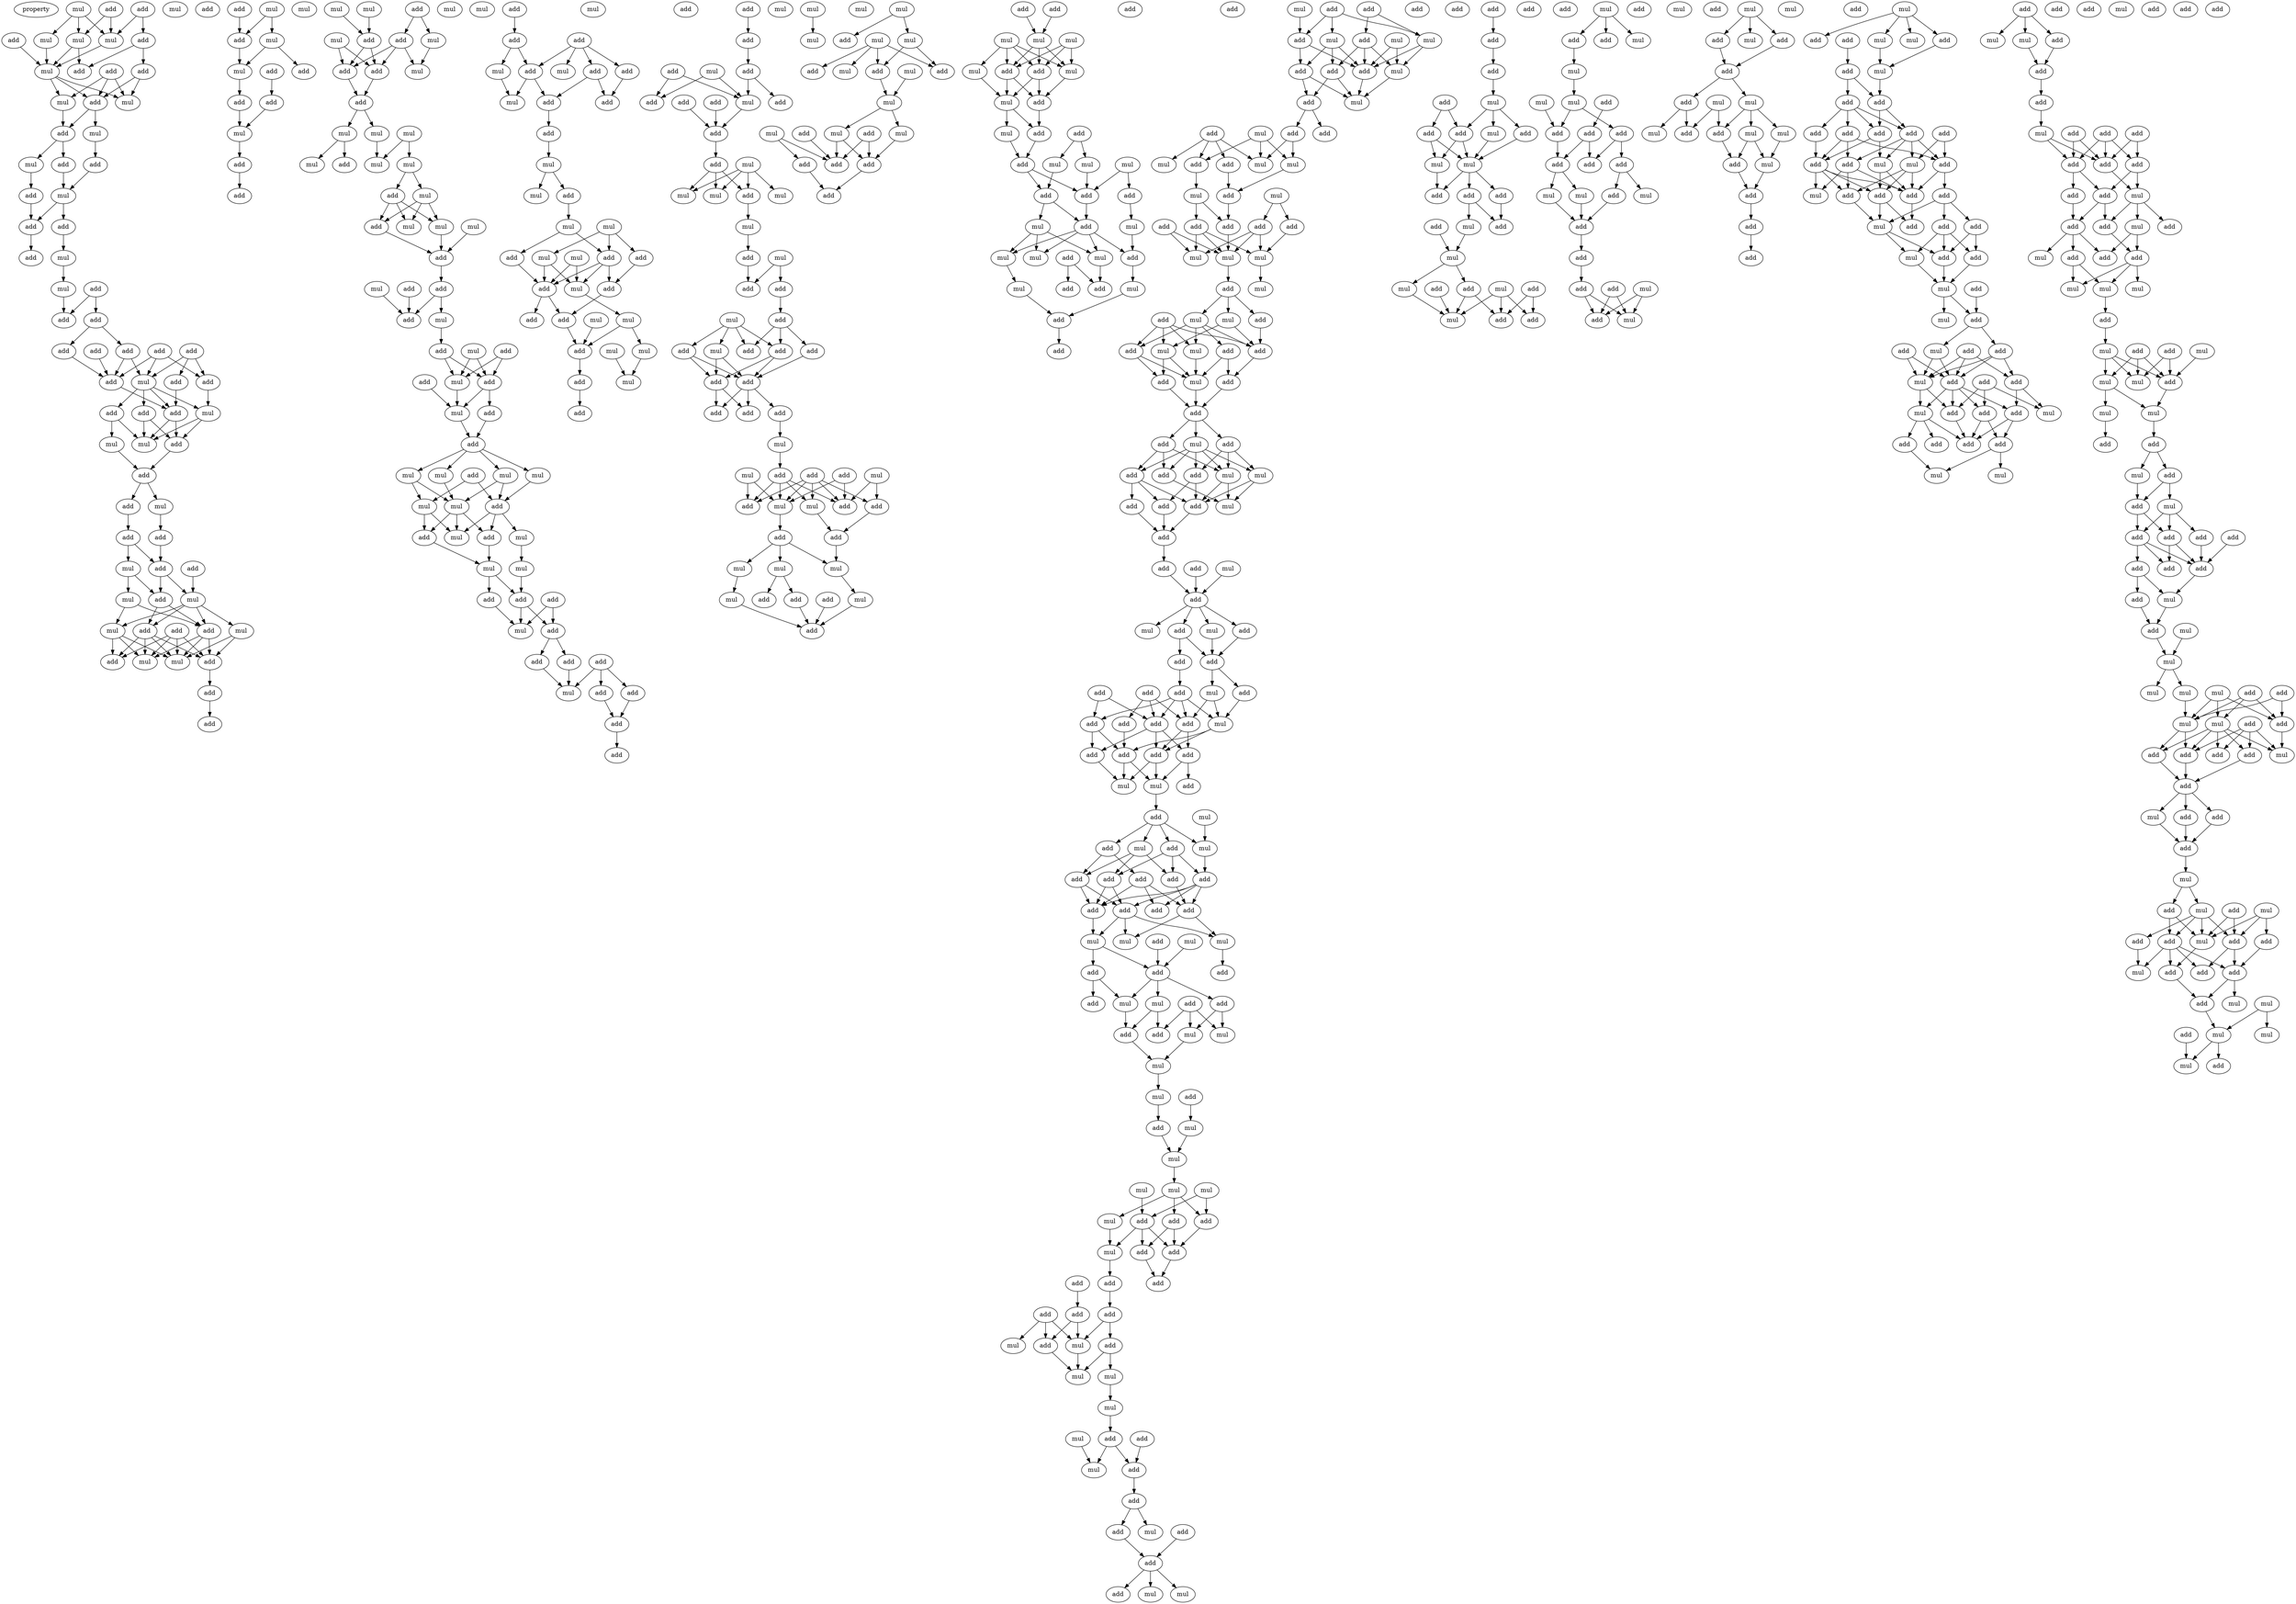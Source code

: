 digraph {
    node [fontcolor=black]
    property [mul=2,lf=1.0]
    0 [ label = add ];
    1 [ label = add ];
    2 [ label = mul ];
    3 [ label = mul ];
    4 [ label = add ];
    5 [ label = mul ];
    6 [ label = mul ];
    7 [ label = add ];
    8 [ label = add ];
    9 [ label = mul ];
    10 [ label = add ];
    11 [ label = add ];
    12 [ label = add ];
    13 [ label = mul ];
    14 [ label = mul ];
    15 [ label = add ];
    16 [ label = mul ];
    17 [ label = add ];
    18 [ label = mul ];
    19 [ label = add ];
    20 [ label = mul ];
    21 [ label = add ];
    22 [ label = add ];
    23 [ label = add ];
    24 [ label = mul ];
    25 [ label = add ];
    26 [ label = mul ];
    27 [ label = add ];
    28 [ label = mul ];
    29 [ label = add ];
    30 [ label = add ];
    31 [ label = add ];
    32 [ label = add ];
    33 [ label = add ];
    34 [ label = add ];
    35 [ label = add ];
    36 [ label = mul ];
    37 [ label = add ];
    38 [ label = add ];
    39 [ label = add ];
    40 [ label = add ];
    41 [ label = add ];
    42 [ label = mul ];
    43 [ label = add ];
    44 [ label = add ];
    45 [ label = mul ];
    46 [ label = add ];
    47 [ label = mul ];
    48 [ label = add ];
    49 [ label = add ];
    50 [ label = mul ];
    51 [ label = add ];
    52 [ label = add ];
    53 [ label = mul ];
    54 [ label = add ];
    55 [ label = add ];
    56 [ label = mul ];
    57 [ label = mul ];
    58 [ label = add ];
    59 [ label = add ];
    60 [ label = add ];
    61 [ label = mul ];
    62 [ label = mul ];
    63 [ label = add ];
    64 [ label = mul ];
    65 [ label = add ];
    66 [ label = add ];
    67 [ label = mul ];
    68 [ label = add ];
    69 [ label = add ];
    70 [ label = add ];
    71 [ label = mul ];
    72 [ label = mul ];
    73 [ label = add ];
    74 [ label = mul ];
    75 [ label = add ];
    76 [ label = mul ];
    77 [ label = add ];
    78 [ label = add ];
    79 [ label = add ];
    80 [ label = mul ];
    81 [ label = add ];
    82 [ label = add ];
    83 [ label = mul ];
    84 [ label = add ];
    85 [ label = mul ];
    86 [ label = mul ];
    87 [ label = add ];
    88 [ label = mul ];
    89 [ label = add ];
    90 [ label = add ];
    91 [ label = mul ];
    92 [ label = add ];
    93 [ label = add ];
    94 [ label = mul ];
    95 [ label = mul ];
    96 [ label = mul ];
    97 [ label = mul ];
    98 [ label = mul ];
    99 [ label = mul ];
    100 [ label = add ];
    101 [ label = mul ];
    102 [ label = add ];
    103 [ label = add ];
    104 [ label = mul ];
    105 [ label = mul ];
    106 [ label = mul ];
    107 [ label = add ];
    108 [ label = mul ];
    109 [ label = add ];
    110 [ label = add ];
    111 [ label = add ];
    112 [ label = mul ];
    113 [ label = add ];
    114 [ label = add ];
    115 [ label = mul ];
    116 [ label = add ];
    117 [ label = add ];
    118 [ label = mul ];
    119 [ label = mul ];
    120 [ label = add ];
    121 [ label = add ];
    122 [ label = mul ];
    123 [ label = add ];
    124 [ label = mul ];
    125 [ label = mul ];
    126 [ label = mul ];
    127 [ label = add ];
    128 [ label = mul ];
    129 [ label = mul ];
    130 [ label = add ];
    131 [ label = add ];
    132 [ label = mul ];
    133 [ label = mul ];
    134 [ label = mul ];
    135 [ label = mul ];
    136 [ label = mul ];
    137 [ label = add ];
    138 [ label = add ];
    139 [ label = mul ];
    140 [ label = add ];
    141 [ label = add ];
    142 [ label = mul ];
    143 [ label = add ];
    144 [ label = add ];
    145 [ label = add ];
    146 [ label = add ];
    147 [ label = add ];
    148 [ label = mul ];
    149 [ label = add ];
    150 [ label = add ];
    151 [ label = add ];
    152 [ label = mul ];
    153 [ label = add ];
    154 [ label = add ];
    155 [ label = mul ];
    156 [ label = add ];
    157 [ label = add ];
    158 [ label = add ];
    159 [ label = mul ];
    160 [ label = mul ];
    161 [ label = add ];
    162 [ label = add ];
    163 [ label = add ];
    164 [ label = add ];
    165 [ label = mul ];
    166 [ label = mul ];
    167 [ label = add ];
    168 [ label = mul ];
    169 [ label = mul ];
    170 [ label = add ];
    171 [ label = add ];
    172 [ label = mul ];
    173 [ label = add ];
    174 [ label = mul ];
    175 [ label = add ];
    176 [ label = add ];
    177 [ label = mul ];
    178 [ label = mul ];
    179 [ label = mul ];
    180 [ label = add ];
    181 [ label = add ];
    182 [ label = mul ];
    183 [ label = add ];
    184 [ label = mul ];
    185 [ label = add ];
    186 [ label = mul ];
    187 [ label = add ];
    188 [ label = add ];
    189 [ label = mul ];
    190 [ label = add ];
    191 [ label = add ];
    192 [ label = add ];
    193 [ label = mul ];
    194 [ label = add ];
    195 [ label = mul ];
    196 [ label = add ];
    197 [ label = add ];
    198 [ label = add ];
    199 [ label = add ];
    200 [ label = add ];
    201 [ label = mul ];
    202 [ label = mul ];
    203 [ label = mul ];
    204 [ label = mul ];
    205 [ label = add ];
    206 [ label = mul ];
    207 [ label = add ];
    208 [ label = mul ];
    209 [ label = mul ];
    210 [ label = mul ];
    211 [ label = add ];
    212 [ label = add ];
    213 [ label = add ];
    214 [ label = mul ];
    215 [ label = add ];
    216 [ label = add ];
    217 [ label = add ];
    218 [ label = mul ];
    219 [ label = add ];
    220 [ label = add ];
    221 [ label = add ];
    222 [ label = add ];
    223 [ label = add ];
    224 [ label = add ];
    225 [ label = mul ];
    226 [ label = mul ];
    227 [ label = mul ];
    228 [ label = add ];
    229 [ label = mul ];
    230 [ label = add ];
    231 [ label = add ];
    232 [ label = add ];
    233 [ label = add ];
    234 [ label = mul ];
    235 [ label = add ];
    236 [ label = mul ];
    237 [ label = add ];
    238 [ label = add ];
    239 [ label = mul ];
    240 [ label = mul ];
    241 [ label = mul ];
    242 [ label = add ];
    243 [ label = add ];
    244 [ label = mul ];
    245 [ label = mul ];
    246 [ label = add ];
    247 [ label = add ];
    248 [ label = mul ];
    249 [ label = mul ];
    250 [ label = add ];
    251 [ label = mul ];
    252 [ label = mul ];
    253 [ label = add ];
    254 [ label = mul ];
    255 [ label = add ];
    256 [ label = add ];
    257 [ label = mul ];
    258 [ label = mul ];
    259 [ label = mul ];
    260 [ label = mul ];
    261 [ label = add ];
    262 [ label = add ];
    263 [ label = add ];
    264 [ label = add ];
    265 [ label = add ];
    266 [ label = add ];
    267 [ label = add ];
    268 [ label = add ];
    269 [ label = mul ];
    270 [ label = mul ];
    271 [ label = mul ];
    272 [ label = add ];
    273 [ label = mul ];
    274 [ label = mul ];
    275 [ label = add ];
    276 [ label = add ];
    277 [ label = mul ];
    278 [ label = add ];
    279 [ label = add ];
    280 [ label = mul ];
    281 [ label = add ];
    282 [ label = mul ];
    283 [ label = mul ];
    284 [ label = add ];
    285 [ label = mul ];
    286 [ label = add ];
    287 [ label = add ];
    288 [ label = add ];
    289 [ label = add ];
    290 [ label = add ];
    291 [ label = mul ];
    292 [ label = mul ];
    293 [ label = mul ];
    294 [ label = add ];
    295 [ label = mul ];
    296 [ label = add ];
    297 [ label = mul ];
    298 [ label = mul ];
    299 [ label = mul ];
    300 [ label = add ];
    301 [ label = add ];
    302 [ label = add ];
    303 [ label = add ];
    304 [ label = add ];
    305 [ label = add ];
    306 [ label = mul ];
    307 [ label = mul ];
    308 [ label = mul ];
    309 [ label = mul ];
    310 [ label = add ];
    311 [ label = add ];
    312 [ label = add ];
    313 [ label = mul ];
    314 [ label = add ];
    315 [ label = add ];
    316 [ label = add ];
    317 [ label = mul ];
    318 [ label = add ];
    319 [ label = mul ];
    320 [ label = add ];
    321 [ label = add ];
    322 [ label = add ];
    323 [ label = add ];
    324 [ label = mul ];
    325 [ label = mul ];
    326 [ label = mul ];
    327 [ label = mul ];
    328 [ label = add ];
    329 [ label = mul ];
    330 [ label = add ];
    331 [ label = add ];
    332 [ label = add ];
    333 [ label = add ];
    334 [ label = add ];
    335 [ label = mul ];
    336 [ label = mul ];
    337 [ label = mul ];
    338 [ label = add ];
    339 [ label = mul ];
    340 [ label = add ];
    341 [ label = mul ];
    342 [ label = mul ];
    343 [ label = add ];
    344 [ label = add ];
    345 [ label = add ];
    346 [ label = mul ];
    347 [ label = mul ];
    348 [ label = add ];
    349 [ label = mul ];
    350 [ label = add ];
    351 [ label = add ];
    352 [ label = add ];
    353 [ label = add ];
    354 [ label = add ];
    355 [ label = mul ];
    356 [ label = add ];
    357 [ label = mul ];
    358 [ label = add ];
    359 [ label = add ];
    360 [ label = mul ];
    361 [ label = add ];
    362 [ label = mul ];
    363 [ label = add ];
    364 [ label = add ];
    365 [ label = add ];
    366 [ label = add ];
    367 [ label = add ];
    368 [ label = mul ];
    369 [ label = add ];
    370 [ label = mul ];
    371 [ label = add ];
    372 [ label = mul ];
    373 [ label = add ];
    374 [ label = add ];
    375 [ label = add ];
    376 [ label = add ];
    377 [ label = add ];
    378 [ label = mul ];
    379 [ label = add ];
    380 [ label = add ];
    381 [ label = add ];
    382 [ label = add ];
    383 [ label = add ];
    384 [ label = add ];
    385 [ label = mul ];
    386 [ label = add ];
    387 [ label = add ];
    388 [ label = add ];
    389 [ label = add ];
    390 [ label = mul ];
    391 [ label = mul ];
    392 [ label = add ];
    393 [ label = add ];
    394 [ label = mul ];
    395 [ label = add ];
    396 [ label = mul ];
    397 [ label = mul ];
    398 [ label = add ];
    399 [ label = add ];
    400 [ label = add ];
    401 [ label = add ];
    402 [ label = add ];
    403 [ label = add ];
    404 [ label = add ];
    405 [ label = add ];
    406 [ label = add ];
    407 [ label = add ];
    408 [ label = add ];
    409 [ label = mul ];
    410 [ label = mul ];
    411 [ label = mul ];
    412 [ label = mul ];
    413 [ label = add ];
    414 [ label = add ];
    415 [ label = add ];
    416 [ label = add ];
    417 [ label = add ];
    418 [ label = mul ];
    419 [ label = mul ];
    420 [ label = add ];
    421 [ label = add ];
    422 [ label = add ];
    423 [ label = mul ];
    424 [ label = mul ];
    425 [ label = mul ];
    426 [ label = mul ];
    427 [ label = add ];
    428 [ label = add ];
    429 [ label = add ];
    430 [ label = mul ];
    431 [ label = mul ];
    432 [ label = mul ];
    433 [ label = mul ];
    434 [ label = mul ];
    435 [ label = add ];
    436 [ label = add ];
    437 [ label = mul ];
    438 [ label = add ];
    439 [ label = add ];
    440 [ label = add ];
    441 [ label = mul ];
    442 [ label = add ];
    443 [ label = add ];
    444 [ label = add ];
    445 [ label = add ];
    446 [ label = add ];
    447 [ label = add ];
    448 [ label = add ];
    449 [ label = mul ];
    450 [ label = mul ];
    451 [ label = add ];
    452 [ label = mul ];
    453 [ label = mul ];
    454 [ label = mul ];
    455 [ label = add ];
    456 [ label = mul ];
    457 [ label = add ];
    458 [ label = mul ];
    459 [ label = add ];
    460 [ label = add ];
    461 [ label = add ];
    462 [ label = add ];
    463 [ label = add ];
    464 [ label = mul ];
    465 [ label = add ];
    466 [ label = add ];
    467 [ label = add ];
    468 [ label = mul ];
    469 [ label = mul ];
    470 [ label = add ];
    471 [ label = add ];
    472 [ label = add ];
    473 [ label = mul ];
    474 [ label = add ];
    475 [ label = add ];
    476 [ label = add ];
    477 [ label = mul ];
    478 [ label = add ];
    479 [ label = mul ];
    480 [ label = mul ];
    481 [ label = add ];
    482 [ label = add ];
    483 [ label = add ];
    484 [ label = add ];
    485 [ label = add ];
    486 [ label = mul ];
    487 [ label = add ];
    488 [ label = mul ];
    489 [ label = mul ];
    490 [ label = add ];
    491 [ label = mul ];
    492 [ label = add ];
    493 [ label = add ];
    494 [ label = add ];
    495 [ label = add ];
    496 [ label = mul ];
    497 [ label = mul ];
    498 [ label = add ];
    499 [ label = add ];
    500 [ label = add ];
    501 [ label = mul ];
    502 [ label = mul ];
    503 [ label = mul ];
    504 [ label = mul ];
    505 [ label = add ];
    506 [ label = mul ];
    507 [ label = add ];
    508 [ label = add ];
    509 [ label = add ];
    510 [ label = add ];
    511 [ label = add ];
    512 [ label = add ];
    513 [ label = add ];
    514 [ label = mul ];
    515 [ label = mul ];
    516 [ label = add ];
    517 [ label = mul ];
    518 [ label = add ];
    519 [ label = add ];
    520 [ label = mul ];
    521 [ label = add ];
    522 [ label = add ];
    523 [ label = mul ];
    524 [ label = add ];
    525 [ label = mul ];
    526 [ label = add ];
    527 [ label = mul ];
    528 [ label = mul ];
    529 [ label = add ];
    530 [ label = add ];
    531 [ label = mul ];
    532 [ label = mul ];
    533 [ label = add ];
    534 [ label = add ];
    535 [ label = mul ];
    536 [ label = add ];
    537 [ label = mul ];
    538 [ label = mul ];
    539 [ label = mul ];
    540 [ label = add ];
    541 [ label = add ];
    542 [ label = add ];
    543 [ label = add ];
    544 [ label = add ];
    545 [ label = mul ];
    546 [ label = mul ];
    547 [ label = add ];
    548 [ label = add ];
    549 [ label = add ];
    550 [ label = mul ];
    551 [ label = mul ];
    552 [ label = add ];
    553 [ label = add ];
    554 [ label = add ];
    555 [ label = add ];
    556 [ label = add ];
    557 [ label = add ];
    558 [ label = add ];
    559 [ label = add ];
    560 [ label = add ];
    561 [ label = add ];
    562 [ label = add ];
    563 [ label = mul ];
    564 [ label = mul ];
    565 [ label = add ];
    566 [ label = add ];
    567 [ label = add ];
    568 [ label = add ];
    569 [ label = mul ];
    570 [ label = add ];
    571 [ label = add ];
    572 [ label = mul ];
    573 [ label = add ];
    574 [ label = add ];
    575 [ label = add ];
    576 [ label = mul ];
    577 [ label = mul ];
    578 [ label = add ];
    579 [ label = mul ];
    580 [ label = add ];
    581 [ label = add ];
    582 [ label = mul ];
    583 [ label = add ];
    584 [ label = add ];
    585 [ label = mul ];
    586 [ label = add ];
    587 [ label = add ];
    588 [ label = add ];
    589 [ label = add ];
    590 [ label = mul ];
    591 [ label = add ];
    592 [ label = add ];
    593 [ label = mul ];
    594 [ label = add ];
    595 [ label = add ];
    596 [ label = add ];
    597 [ label = add ];
    598 [ label = mul ];
    599 [ label = mul ];
    600 [ label = add ];
    601 [ label = add ];
    602 [ label = mul ];
    603 [ label = add ];
    604 [ label = mul ];
    605 [ label = add ];
    606 [ label = add ];
    607 [ label = add ];
    608 [ label = mul ];
    609 [ label = add ];
    610 [ label = add ];
    611 [ label = add ];
    612 [ label = add ];
    613 [ label = add ];
    614 [ label = add ];
    615 [ label = add ];
    616 [ label = add ];
    617 [ label = mul ];
    618 [ label = mul ];
    619 [ label = add ];
    620 [ label = add ];
    621 [ label = add ];
    622 [ label = add ];
    623 [ label = add ];
    624 [ label = mul ];
    625 [ label = add ];
    626 [ label = mul ];
    627 [ label = mul ];
    628 [ label = mul ];
    629 [ label = add ];
    630 [ label = mul ];
    631 [ label = add ];
    632 [ label = mul ];
    633 [ label = add ];
    634 [ label = mul ];
    635 [ label = mul ];
    636 [ label = add ];
    637 [ label = mul ];
    638 [ label = mul ];
    639 [ label = add ];
    640 [ label = add ];
    641 [ label = add ];
    642 [ label = mul ];
    643 [ label = mul ];
    644 [ label = add ];
    645 [ label = add ];
    646 [ label = add ];
    647 [ label = add ];
    648 [ label = add ];
    649 [ label = add ];
    650 [ label = add ];
    651 [ label = add ];
    652 [ label = add ];
    653 [ label = mul ];
    654 [ label = add ];
    655 [ label = mul ];
    656 [ label = add ];
    657 [ label = mul ];
    658 [ label = mul ];
    659 [ label = add ];
    660 [ label = mul ];
    661 [ label = mul ];
    662 [ label = mul ];
    663 [ label = add ];
    664 [ label = add ];
    665 [ label = mul ];
    666 [ label = add ];
    667 [ label = mul ];
    668 [ label = add ];
    669 [ label = add ];
    670 [ label = add ];
    671 [ label = mul ];
    672 [ label = add ];
    673 [ label = add ];
    674 [ label = mul ];
    675 [ label = add ];
    676 [ label = add ];
    677 [ label = add ];
    678 [ label = add ];
    679 [ label = add ];
    680 [ label = mul ];
    681 [ label = add ];
    682 [ label = mul ];
    683 [ label = mul ];
    684 [ label = add ];
    685 [ label = add ];
    686 [ label = add ];
    687 [ label = add ];
    688 [ label = mul ];
    689 [ label = add ];
    690 [ label = add ];
    691 [ label = mul ];
    692 [ label = add ];
    693 [ label = add ];
    694 [ label = mul ];
    695 [ label = add ];
    696 [ label = mul ];
    697 [ label = mul ];
    698 [ label = mul ];
    699 [ label = add ];
    700 [ label = mul ];
    701 [ label = add ];
    0 -> 3 [ name = 0 ];
    0 -> 6 [ name = 1 ];
    1 -> 6 [ name = 2 ];
    1 -> 7 [ name = 3 ];
    2 -> 3 [ name = 4 ];
    2 -> 5 [ name = 5 ];
    2 -> 6 [ name = 6 ];
    3 -> 8 [ name = 7 ];
    3 -> 9 [ name = 8 ];
    4 -> 9 [ name = 9 ];
    5 -> 9 [ name = 10 ];
    6 -> 9 [ name = 11 ];
    7 -> 8 [ name = 12 ];
    7 -> 10 [ name = 13 ];
    9 -> 12 [ name = 14 ];
    9 -> 13 [ name = 15 ];
    9 -> 14 [ name = 16 ];
    10 -> 12 [ name = 17 ];
    10 -> 13 [ name = 18 ];
    11 -> 12 [ name = 19 ];
    11 -> 13 [ name = 20 ];
    11 -> 14 [ name = 21 ];
    12 -> 15 [ name = 22 ];
    12 -> 16 [ name = 23 ];
    14 -> 15 [ name = 24 ];
    15 -> 18 [ name = 25 ];
    15 -> 19 [ name = 26 ];
    16 -> 17 [ name = 27 ];
    17 -> 20 [ name = 28 ];
    18 -> 21 [ name = 29 ];
    19 -> 20 [ name = 30 ];
    20 -> 22 [ name = 31 ];
    20 -> 23 [ name = 32 ];
    21 -> 23 [ name = 33 ];
    22 -> 26 [ name = 34 ];
    23 -> 25 [ name = 35 ];
    26 -> 28 [ name = 36 ];
    27 -> 29 [ name = 37 ];
    27 -> 30 [ name = 38 ];
    28 -> 30 [ name = 39 ];
    29 -> 31 [ name = 40 ];
    29 -> 32 [ name = 41 ];
    31 -> 36 [ name = 42 ];
    31 -> 38 [ name = 43 ];
    32 -> 38 [ name = 44 ];
    33 -> 36 [ name = 45 ];
    33 -> 38 [ name = 46 ];
    33 -> 39 [ name = 47 ];
    34 -> 36 [ name = 48 ];
    34 -> 37 [ name = 49 ];
    34 -> 39 [ name = 50 ];
    35 -> 38 [ name = 51 ];
    36 -> 40 [ name = 52 ];
    36 -> 41 [ name = 53 ];
    36 -> 42 [ name = 54 ];
    36 -> 43 [ name = 55 ];
    37 -> 43 [ name = 56 ];
    38 -> 43 [ name = 57 ];
    39 -> 42 [ name = 58 ];
    40 -> 45 [ name = 59 ];
    40 -> 47 [ name = 60 ];
    41 -> 44 [ name = 61 ];
    41 -> 47 [ name = 62 ];
    42 -> 44 [ name = 63 ];
    42 -> 47 [ name = 64 ];
    43 -> 44 [ name = 65 ];
    43 -> 47 [ name = 66 ];
    44 -> 48 [ name = 67 ];
    45 -> 48 [ name = 68 ];
    48 -> 49 [ name = 69 ];
    48 -> 50 [ name = 70 ];
    49 -> 52 [ name = 71 ];
    50 -> 51 [ name = 72 ];
    51 -> 54 [ name = 73 ];
    52 -> 53 [ name = 74 ];
    52 -> 54 [ name = 75 ];
    53 -> 57 [ name = 76 ];
    53 -> 58 [ name = 77 ];
    54 -> 56 [ name = 78 ];
    54 -> 58 [ name = 79 ];
    55 -> 56 [ name = 80 ];
    56 -> 59 [ name = 81 ];
    56 -> 60 [ name = 82 ];
    56 -> 61 [ name = 83 ];
    56 -> 62 [ name = 84 ];
    57 -> 59 [ name = 85 ];
    57 -> 62 [ name = 86 ];
    58 -> 59 [ name = 87 ];
    58 -> 60 [ name = 88 ];
    59 -> 64 [ name = 89 ];
    59 -> 66 [ name = 90 ];
    59 -> 67 [ name = 91 ];
    60 -> 64 [ name = 92 ];
    60 -> 65 [ name = 93 ];
    60 -> 66 [ name = 94 ];
    60 -> 67 [ name = 95 ];
    61 -> 66 [ name = 96 ];
    61 -> 67 [ name = 97 ];
    62 -> 64 [ name = 98 ];
    62 -> 65 [ name = 99 ];
    62 -> 67 [ name = 100 ];
    63 -> 64 [ name = 101 ];
    63 -> 65 [ name = 102 ];
    63 -> 66 [ name = 103 ];
    63 -> 67 [ name = 104 ];
    66 -> 68 [ name = 105 ];
    68 -> 69 [ name = 106 ];
    70 -> 73 [ name = 107 ];
    72 -> 73 [ name = 108 ];
    72 -> 74 [ name = 109 ];
    73 -> 76 [ name = 110 ];
    74 -> 75 [ name = 111 ];
    74 -> 76 [ name = 112 ];
    76 -> 79 [ name = 113 ];
    77 -> 78 [ name = 114 ];
    78 -> 80 [ name = 115 ];
    79 -> 80 [ name = 116 ];
    80 -> 81 [ name = 117 ];
    81 -> 82 [ name = 118 ];
    83 -> 87 [ name = 119 ];
    84 -> 86 [ name = 120 ];
    84 -> 89 [ name = 121 ];
    85 -> 87 [ name = 122 ];
    86 -> 91 [ name = 123 ];
    87 -> 90 [ name = 124 ];
    87 -> 92 [ name = 125 ];
    88 -> 90 [ name = 126 ];
    88 -> 92 [ name = 127 ];
    89 -> 90 [ name = 128 ];
    89 -> 91 [ name = 129 ];
    89 -> 92 [ name = 130 ];
    90 -> 93 [ name = 131 ];
    92 -> 93 [ name = 132 ];
    93 -> 94 [ name = 133 ];
    93 -> 96 [ name = 134 ];
    94 -> 98 [ name = 135 ];
    94 -> 100 [ name = 136 ];
    95 -> 97 [ name = 137 ];
    95 -> 99 [ name = 138 ];
    96 -> 97 [ name = 139 ];
    99 -> 101 [ name = 140 ];
    99 -> 102 [ name = 141 ];
    101 -> 103 [ name = 142 ];
    101 -> 104 [ name = 143 ];
    101 -> 106 [ name = 144 ];
    102 -> 103 [ name = 145 ];
    102 -> 104 [ name = 146 ];
    102 -> 106 [ name = 147 ];
    103 -> 107 [ name = 148 ];
    104 -> 107 [ name = 149 ];
    105 -> 107 [ name = 150 ];
    107 -> 110 [ name = 151 ];
    108 -> 111 [ name = 152 ];
    109 -> 111 [ name = 153 ];
    110 -> 111 [ name = 154 ];
    110 -> 112 [ name = 155 ];
    112 -> 114 [ name = 156 ];
    113 -> 117 [ name = 157 ];
    113 -> 118 [ name = 158 ];
    114 -> 117 [ name = 159 ];
    114 -> 118 [ name = 160 ];
    115 -> 117 [ name = 161 ];
    115 -> 118 [ name = 162 ];
    116 -> 119 [ name = 163 ];
    117 -> 119 [ name = 164 ];
    117 -> 120 [ name = 165 ];
    118 -> 119 [ name = 166 ];
    119 -> 121 [ name = 167 ];
    120 -> 121 [ name = 168 ];
    121 -> 122 [ name = 169 ];
    121 -> 124 [ name = 170 ];
    121 -> 125 [ name = 171 ];
    121 -> 126 [ name = 172 ];
    122 -> 128 [ name = 173 ];
    122 -> 129 [ name = 174 ];
    123 -> 127 [ name = 175 ];
    123 -> 128 [ name = 176 ];
    124 -> 127 [ name = 177 ];
    125 -> 127 [ name = 178 ];
    125 -> 129 [ name = 179 ];
    126 -> 129 [ name = 180 ];
    127 -> 131 [ name = 181 ];
    127 -> 132 [ name = 182 ];
    127 -> 134 [ name = 183 ];
    128 -> 130 [ name = 184 ];
    128 -> 134 [ name = 185 ];
    129 -> 130 [ name = 186 ];
    129 -> 131 [ name = 187 ];
    129 -> 134 [ name = 188 ];
    130 -> 135 [ name = 189 ];
    131 -> 135 [ name = 190 ];
    132 -> 136 [ name = 191 ];
    135 -> 137 [ name = 192 ];
    135 -> 140 [ name = 193 ];
    136 -> 137 [ name = 194 ];
    137 -> 141 [ name = 195 ];
    137 -> 142 [ name = 196 ];
    138 -> 141 [ name = 197 ];
    138 -> 142 [ name = 198 ];
    140 -> 142 [ name = 199 ];
    141 -> 143 [ name = 200 ];
    141 -> 144 [ name = 201 ];
    143 -> 148 [ name = 202 ];
    144 -> 148 [ name = 203 ];
    145 -> 146 [ name = 204 ];
    145 -> 147 [ name = 205 ];
    145 -> 148 [ name = 206 ];
    146 -> 149 [ name = 207 ];
    147 -> 149 [ name = 208 ];
    149 -> 150 [ name = 209 ];
    151 -> 154 [ name = 210 ];
    153 -> 155 [ name = 211 ];
    153 -> 156 [ name = 212 ];
    153 -> 157 [ name = 213 ];
    153 -> 158 [ name = 214 ];
    154 -> 157 [ name = 215 ];
    154 -> 159 [ name = 216 ];
    156 -> 161 [ name = 217 ];
    156 -> 162 [ name = 218 ];
    157 -> 160 [ name = 219 ];
    157 -> 161 [ name = 220 ];
    158 -> 162 [ name = 221 ];
    159 -> 160 [ name = 222 ];
    161 -> 164 [ name = 223 ];
    164 -> 165 [ name = 224 ];
    165 -> 166 [ name = 225 ];
    165 -> 167 [ name = 226 ];
    167 -> 169 [ name = 227 ];
    168 -> 170 [ name = 228 ];
    168 -> 173 [ name = 229 ];
    168 -> 174 [ name = 230 ];
    169 -> 170 [ name = 231 ];
    169 -> 171 [ name = 232 ];
    170 -> 175 [ name = 233 ];
    170 -> 176 [ name = 234 ];
    170 -> 177 [ name = 235 ];
    171 -> 176 [ name = 236 ];
    172 -> 176 [ name = 237 ];
    172 -> 177 [ name = 238 ];
    173 -> 175 [ name = 239 ];
    174 -> 176 [ name = 240 ];
    174 -> 177 [ name = 241 ];
    175 -> 180 [ name = 242 ];
    176 -> 180 [ name = 243 ];
    176 -> 181 [ name = 244 ];
    177 -> 178 [ name = 245 ];
    178 -> 183 [ name = 246 ];
    178 -> 184 [ name = 247 ];
    179 -> 183 [ name = 248 ];
    180 -> 183 [ name = 249 ];
    182 -> 186 [ name = 250 ];
    183 -> 185 [ name = 251 ];
    184 -> 186 [ name = 252 ];
    185 -> 188 [ name = 253 ];
    187 -> 190 [ name = 254 ];
    190 -> 191 [ name = 255 ];
    191 -> 195 [ name = 256 ];
    191 -> 197 [ name = 257 ];
    192 -> 195 [ name = 258 ];
    192 -> 198 [ name = 259 ];
    193 -> 195 [ name = 260 ];
    193 -> 198 [ name = 261 ];
    194 -> 199 [ name = 262 ];
    195 -> 199 [ name = 263 ];
    196 -> 199 [ name = 264 ];
    199 -> 200 [ name = 265 ];
    200 -> 202 [ name = 266 ];
    200 -> 203 [ name = 267 ];
    200 -> 205 [ name = 268 ];
    201 -> 202 [ name = 269 ];
    201 -> 203 [ name = 270 ];
    201 -> 204 [ name = 271 ];
    201 -> 205 [ name = 272 ];
    205 -> 206 [ name = 273 ];
    206 -> 207 [ name = 274 ];
    207 -> 212 [ name = 275 ];
    208 -> 211 [ name = 276 ];
    208 -> 212 [ name = 277 ];
    209 -> 210 [ name = 278 ];
    211 -> 213 [ name = 279 ];
    213 -> 216 [ name = 280 ];
    213 -> 217 [ name = 281 ];
    213 -> 219 [ name = 282 ];
    214 -> 215 [ name = 283 ];
    214 -> 216 [ name = 284 ];
    214 -> 217 [ name = 285 ];
    214 -> 218 [ name = 286 ];
    215 -> 220 [ name = 287 ];
    215 -> 221 [ name = 288 ];
    217 -> 220 [ name = 289 ];
    217 -> 221 [ name = 290 ];
    218 -> 220 [ name = 291 ];
    218 -> 221 [ name = 292 ];
    219 -> 221 [ name = 293 ];
    220 -> 223 [ name = 294 ];
    220 -> 224 [ name = 295 ];
    221 -> 222 [ name = 296 ];
    221 -> 223 [ name = 297 ];
    221 -> 224 [ name = 298 ];
    222 -> 226 [ name = 299 ];
    226 -> 230 [ name = 300 ];
    227 -> 233 [ name = 301 ];
    227 -> 235 [ name = 302 ];
    228 -> 235 [ name = 303 ];
    228 -> 236 [ name = 304 ];
    229 -> 232 [ name = 305 ];
    229 -> 236 [ name = 306 ];
    230 -> 232 [ name = 307 ];
    230 -> 234 [ name = 308 ];
    230 -> 235 [ name = 309 ];
    230 -> 236 [ name = 310 ];
    231 -> 232 [ name = 311 ];
    231 -> 233 [ name = 312 ];
    231 -> 234 [ name = 313 ];
    231 -> 235 [ name = 314 ];
    231 -> 236 [ name = 315 ];
    233 -> 238 [ name = 316 ];
    234 -> 238 [ name = 317 ];
    236 -> 237 [ name = 318 ];
    237 -> 239 [ name = 319 ];
    237 -> 240 [ name = 320 ];
    237 -> 241 [ name = 321 ];
    238 -> 241 [ name = 322 ];
    239 -> 242 [ name = 323 ];
    239 -> 246 [ name = 324 ];
    240 -> 244 [ name = 325 ];
    241 -> 245 [ name = 326 ];
    242 -> 247 [ name = 327 ];
    243 -> 247 [ name = 328 ];
    244 -> 247 [ name = 329 ];
    245 -> 247 [ name = 330 ];
    248 -> 249 [ name = 331 ];
    248 -> 250 [ name = 332 ];
    249 -> 253 [ name = 333 ];
    249 -> 256 [ name = 334 ];
    251 -> 252 [ name = 335 ];
    251 -> 253 [ name = 336 ];
    251 -> 255 [ name = 337 ];
    251 -> 256 [ name = 338 ];
    253 -> 257 [ name = 339 ];
    254 -> 257 [ name = 340 ];
    257 -> 258 [ name = 341 ];
    257 -> 260 [ name = 342 ];
    258 -> 263 [ name = 343 ];
    258 -> 264 [ name = 344 ];
    259 -> 263 [ name = 345 ];
    259 -> 265 [ name = 346 ];
    260 -> 264 [ name = 347 ];
    261 -> 263 [ name = 348 ];
    262 -> 263 [ name = 349 ];
    262 -> 264 [ name = 350 ];
    264 -> 266 [ name = 351 ];
    265 -> 266 [ name = 352 ];
    267 -> 270 [ name = 353 ];
    268 -> 270 [ name = 354 ];
    269 -> 274 [ name = 355 ];
    269 -> 275 [ name = 356 ];
    269 -> 276 [ name = 357 ];
    270 -> 274 [ name = 358 ];
    270 -> 275 [ name = 359 ];
    270 -> 276 [ name = 360 ];
    271 -> 273 [ name = 361 ];
    271 -> 274 [ name = 362 ];
    271 -> 275 [ name = 363 ];
    271 -> 276 [ name = 364 ];
    273 -> 277 [ name = 365 ];
    274 -> 278 [ name = 366 ];
    275 -> 277 [ name = 367 ];
    275 -> 278 [ name = 368 ];
    276 -> 277 [ name = 369 ];
    276 -> 278 [ name = 370 ];
    277 -> 280 [ name = 371 ];
    277 -> 281 [ name = 372 ];
    278 -> 281 [ name = 373 ];
    279 -> 282 [ name = 374 ];
    279 -> 285 [ name = 375 ];
    280 -> 284 [ name = 376 ];
    281 -> 284 [ name = 377 ];
    282 -> 287 [ name = 378 ];
    283 -> 286 [ name = 379 ];
    283 -> 287 [ name = 380 ];
    284 -> 287 [ name = 381 ];
    284 -> 288 [ name = 382 ];
    285 -> 288 [ name = 383 ];
    286 -> 292 [ name = 384 ];
    287 -> 290 [ name = 385 ];
    288 -> 290 [ name = 386 ];
    288 -> 291 [ name = 387 ];
    290 -> 293 [ name = 388 ];
    290 -> 294 [ name = 389 ];
    290 -> 295 [ name = 390 ];
    290 -> 297 [ name = 391 ];
    291 -> 293 [ name = 392 ];
    291 -> 295 [ name = 393 ];
    291 -> 297 [ name = 394 ];
    292 -> 294 [ name = 395 ];
    293 -> 300 [ name = 396 ];
    294 -> 298 [ name = 397 ];
    296 -> 300 [ name = 398 ];
    296 -> 301 [ name = 399 ];
    297 -> 299 [ name = 400 ];
    298 -> 302 [ name = 401 ];
    299 -> 302 [ name = 402 ];
    302 -> 304 [ name = 403 ];
    303 -> 308 [ name = 404 ];
    303 -> 310 [ name = 405 ];
    305 -> 307 [ name = 406 ];
    305 -> 308 [ name = 407 ];
    305 -> 311 [ name = 408 ];
    306 -> 311 [ name = 409 ];
    307 -> 312 [ name = 410 ];
    307 -> 314 [ name = 411 ];
    307 -> 315 [ name = 412 ];
    308 -> 313 [ name = 413 ];
    308 -> 314 [ name = 414 ];
    309 -> 313 [ name = 415 ];
    309 -> 314 [ name = 416 ];
    310 -> 313 [ name = 417 ];
    310 -> 314 [ name = 418 ];
    310 -> 315 [ name = 419 ];
    311 -> 312 [ name = 420 ];
    311 -> 314 [ name = 421 ];
    312 -> 316 [ name = 422 ];
    312 -> 317 [ name = 423 ];
    313 -> 317 [ name = 424 ];
    314 -> 317 [ name = 425 ];
    315 -> 316 [ name = 426 ];
    315 -> 317 [ name = 427 ];
    316 -> 320 [ name = 428 ];
    316 -> 321 [ name = 429 ];
    318 -> 322 [ name = 430 ];
    318 -> 323 [ name = 431 ];
    318 -> 325 [ name = 432 ];
    318 -> 326 [ name = 433 ];
    319 -> 323 [ name = 434 ];
    319 -> 324 [ name = 435 ];
    319 -> 325 [ name = 436 ];
    320 -> 324 [ name = 437 ];
    320 -> 325 [ name = 438 ];
    322 -> 328 [ name = 439 ];
    323 -> 329 [ name = 440 ];
    324 -> 328 [ name = 441 ];
    327 -> 330 [ name = 442 ];
    327 -> 334 [ name = 443 ];
    328 -> 331 [ name = 444 ];
    329 -> 331 [ name = 445 ];
    329 -> 333 [ name = 446 ];
    330 -> 337 [ name = 447 ];
    331 -> 335 [ name = 448 ];
    332 -> 335 [ name = 449 ];
    332 -> 336 [ name = 450 ];
    333 -> 335 [ name = 451 ];
    333 -> 336 [ name = 452 ];
    333 -> 337 [ name = 453 ];
    334 -> 335 [ name = 454 ];
    334 -> 336 [ name = 455 ];
    334 -> 337 [ name = 456 ];
    335 -> 338 [ name = 457 ];
    337 -> 339 [ name = 458 ];
    338 -> 340 [ name = 459 ];
    338 -> 341 [ name = 460 ];
    338 -> 342 [ name = 461 ];
    340 -> 345 [ name = 462 ];
    341 -> 344 [ name = 463 ];
    341 -> 345 [ name = 464 ];
    341 -> 346 [ name = 465 ];
    341 -> 348 [ name = 466 ];
    342 -> 345 [ name = 467 ];
    342 -> 347 [ name = 468 ];
    343 -> 345 [ name = 469 ];
    343 -> 346 [ name = 470 ];
    343 -> 347 [ name = 471 ];
    343 -> 348 [ name = 472 ];
    344 -> 349 [ name = 473 ];
    344 -> 351 [ name = 474 ];
    345 -> 351 [ name = 475 ];
    346 -> 349 [ name = 476 ];
    347 -> 349 [ name = 477 ];
    347 -> 350 [ name = 478 ];
    348 -> 349 [ name = 479 ];
    348 -> 350 [ name = 480 ];
    349 -> 352 [ name = 481 ];
    350 -> 352 [ name = 482 ];
    351 -> 352 [ name = 483 ];
    352 -> 353 [ name = 484 ];
    352 -> 354 [ name = 485 ];
    352 -> 355 [ name = 486 ];
    353 -> 356 [ name = 487 ];
    353 -> 357 [ name = 488 ];
    353 -> 358 [ name = 489 ];
    354 -> 357 [ name = 490 ];
    354 -> 359 [ name = 491 ];
    354 -> 360 [ name = 492 ];
    355 -> 356 [ name = 493 ];
    355 -> 357 [ name = 494 ];
    355 -> 358 [ name = 495 ];
    355 -> 359 [ name = 496 ];
    355 -> 360 [ name = 497 ];
    356 -> 362 [ name = 498 ];
    357 -> 361 [ name = 499 ];
    357 -> 362 [ name = 500 ];
    358 -> 361 [ name = 501 ];
    358 -> 363 [ name = 502 ];
    358 -> 364 [ name = 503 ];
    359 -> 361 [ name = 504 ];
    359 -> 364 [ name = 505 ];
    360 -> 361 [ name = 506 ];
    360 -> 362 [ name = 507 ];
    361 -> 365 [ name = 508 ];
    363 -> 365 [ name = 509 ];
    364 -> 365 [ name = 510 ];
    365 -> 366 [ name = 511 ];
    366 -> 369 [ name = 512 ];
    367 -> 369 [ name = 513 ];
    368 -> 369 [ name = 514 ];
    369 -> 370 [ name = 515 ];
    369 -> 371 [ name = 516 ];
    369 -> 372 [ name = 517 ];
    369 -> 373 [ name = 518 ];
    371 -> 374 [ name = 519 ];
    371 -> 375 [ name = 520 ];
    372 -> 375 [ name = 521 ];
    373 -> 375 [ name = 522 ];
    374 -> 379 [ name = 523 ];
    375 -> 377 [ name = 524 ];
    375 -> 378 [ name = 525 ];
    376 -> 381 [ name = 526 ];
    376 -> 383 [ name = 527 ];
    376 -> 384 [ name = 528 ];
    377 -> 385 [ name = 529 ];
    378 -> 383 [ name = 530 ];
    378 -> 385 [ name = 531 ];
    379 -> 382 [ name = 532 ];
    379 -> 383 [ name = 533 ];
    379 -> 384 [ name = 534 ];
    379 -> 385 [ name = 535 ];
    380 -> 382 [ name = 536 ];
    380 -> 384 [ name = 537 ];
    381 -> 387 [ name = 538 ];
    382 -> 386 [ name = 539 ];
    382 -> 387 [ name = 540 ];
    383 -> 388 [ name = 541 ];
    383 -> 389 [ name = 542 ];
    384 -> 386 [ name = 543 ];
    384 -> 388 [ name = 544 ];
    384 -> 389 [ name = 545 ];
    385 -> 387 [ name = 546 ];
    385 -> 388 [ name = 547 ];
    386 -> 390 [ name = 548 ];
    387 -> 390 [ name = 549 ];
    387 -> 391 [ name = 550 ];
    388 -> 390 [ name = 551 ];
    388 -> 391 [ name = 552 ];
    389 -> 391 [ name = 553 ];
    389 -> 392 [ name = 554 ];
    391 -> 393 [ name = 555 ];
    393 -> 395 [ name = 556 ];
    393 -> 396 [ name = 557 ];
    393 -> 397 [ name = 558 ];
    393 -> 398 [ name = 559 ];
    394 -> 397 [ name = 560 ];
    395 -> 401 [ name = 561 ];
    395 -> 402 [ name = 562 ];
    395 -> 403 [ name = 563 ];
    396 -> 400 [ name = 564 ];
    396 -> 401 [ name = 565 ];
    396 -> 403 [ name = 566 ];
    397 -> 402 [ name = 567 ];
    398 -> 399 [ name = 568 ];
    398 -> 400 [ name = 569 ];
    399 -> 404 [ name = 570 ];
    399 -> 406 [ name = 571 ];
    399 -> 407 [ name = 572 ];
    400 -> 405 [ name = 573 ];
    400 -> 407 [ name = 574 ];
    401 -> 404 [ name = 575 ];
    402 -> 404 [ name = 576 ];
    402 -> 405 [ name = 577 ];
    402 -> 406 [ name = 578 ];
    402 -> 407 [ name = 579 ];
    403 -> 405 [ name = 580 ];
    403 -> 407 [ name = 581 ];
    404 -> 409 [ name = 582 ];
    404 -> 411 [ name = 583 ];
    405 -> 409 [ name = 584 ];
    405 -> 411 [ name = 585 ];
    405 -> 412 [ name = 586 ];
    407 -> 412 [ name = 587 ];
    408 -> 414 [ name = 588 ];
    410 -> 414 [ name = 589 ];
    411 -> 413 [ name = 590 ];
    412 -> 414 [ name = 591 ];
    412 -> 415 [ name = 592 ];
    414 -> 418 [ name = 593 ];
    414 -> 419 [ name = 594 ];
    414 -> 420 [ name = 595 ];
    415 -> 416 [ name = 596 ];
    415 -> 418 [ name = 597 ];
    417 -> 422 [ name = 598 ];
    417 -> 423 [ name = 599 ];
    417 -> 424 [ name = 600 ];
    418 -> 421 [ name = 601 ];
    419 -> 421 [ name = 602 ];
    419 -> 422 [ name = 603 ];
    420 -> 423 [ name = 604 ];
    420 -> 424 [ name = 605 ];
    421 -> 425 [ name = 606 ];
    424 -> 425 [ name = 607 ];
    425 -> 426 [ name = 608 ];
    426 -> 428 [ name = 609 ];
    427 -> 430 [ name = 610 ];
    428 -> 431 [ name = 611 ];
    430 -> 431 [ name = 612 ];
    431 -> 433 [ name = 613 ];
    432 -> 435 [ name = 614 ];
    432 -> 438 [ name = 615 ];
    433 -> 435 [ name = 616 ];
    433 -> 436 [ name = 617 ];
    433 -> 437 [ name = 618 ];
    434 -> 438 [ name = 619 ];
    435 -> 440 [ name = 620 ];
    436 -> 439 [ name = 621 ];
    436 -> 440 [ name = 622 ];
    437 -> 441 [ name = 623 ];
    438 -> 439 [ name = 624 ];
    438 -> 440 [ name = 625 ];
    438 -> 441 [ name = 626 ];
    439 -> 442 [ name = 627 ];
    440 -> 442 [ name = 628 ];
    441 -> 444 [ name = 629 ];
    443 -> 446 [ name = 630 ];
    444 -> 447 [ name = 631 ];
    445 -> 448 [ name = 632 ];
    445 -> 449 [ name = 633 ];
    445 -> 450 [ name = 634 ];
    446 -> 448 [ name = 635 ];
    446 -> 450 [ name = 636 ];
    447 -> 450 [ name = 637 ];
    447 -> 451 [ name = 638 ];
    448 -> 453 [ name = 639 ];
    450 -> 453 [ name = 640 ];
    451 -> 452 [ name = 641 ];
    451 -> 453 [ name = 642 ];
    452 -> 454 [ name = 643 ];
    454 -> 457 [ name = 644 ];
    455 -> 459 [ name = 645 ];
    456 -> 458 [ name = 646 ];
    457 -> 458 [ name = 647 ];
    457 -> 459 [ name = 648 ];
    459 -> 460 [ name = 649 ];
    460 -> 462 [ name = 650 ];
    460 -> 464 [ name = 651 ];
    461 -> 465 [ name = 652 ];
    462 -> 465 [ name = 653 ];
    465 -> 466 [ name = 654 ];
    465 -> 468 [ name = 655 ];
    465 -> 469 [ name = 656 ];
    467 -> 470 [ name = 657 ];
    470 -> 471 [ name = 658 ];
    471 -> 473 [ name = 659 ];
    473 -> 476 [ name = 660 ];
    473 -> 477 [ name = 661 ];
    473 -> 478 [ name = 662 ];
    474 -> 475 [ name = 663 ];
    474 -> 476 [ name = 664 ];
    475 -> 479 [ name = 665 ];
    475 -> 480 [ name = 666 ];
    476 -> 479 [ name = 667 ];
    476 -> 480 [ name = 668 ];
    477 -> 480 [ name = 669 ];
    478 -> 480 [ name = 670 ];
    479 -> 481 [ name = 671 ];
    480 -> 481 [ name = 672 ];
    480 -> 482 [ name = 673 ];
    480 -> 484 [ name = 674 ];
    482 -> 486 [ name = 675 ];
    482 -> 487 [ name = 676 ];
    484 -> 487 [ name = 677 ];
    485 -> 488 [ name = 678 ];
    486 -> 488 [ name = 679 ];
    488 -> 491 [ name = 680 ];
    488 -> 493 [ name = 681 ];
    489 -> 494 [ name = 682 ];
    489 -> 495 [ name = 683 ];
    489 -> 496 [ name = 684 ];
    490 -> 496 [ name = 685 ];
    491 -> 496 [ name = 686 ];
    492 -> 494 [ name = 687 ];
    492 -> 495 [ name = 688 ];
    493 -> 494 [ name = 689 ];
    493 -> 496 [ name = 690 ];
    497 -> 498 [ name = 691 ];
    497 -> 499 [ name = 692 ];
    497 -> 501 [ name = 693 ];
    498 -> 503 [ name = 694 ];
    503 -> 504 [ name = 695 ];
    504 -> 507 [ name = 696 ];
    504 -> 508 [ name = 697 ];
    505 -> 509 [ name = 698 ];
    506 -> 508 [ name = 699 ];
    507 -> 511 [ name = 700 ];
    507 -> 512 [ name = 701 ];
    508 -> 510 [ name = 702 ];
    509 -> 510 [ name = 703 ];
    509 -> 511 [ name = 704 ];
    510 -> 514 [ name = 705 ];
    510 -> 515 [ name = 706 ];
    512 -> 513 [ name = 707 ];
    512 -> 517 [ name = 708 ];
    513 -> 518 [ name = 709 ];
    514 -> 518 [ name = 710 ];
    515 -> 518 [ name = 711 ];
    518 -> 519 [ name = 712 ];
    519 -> 521 [ name = 713 ];
    520 -> 523 [ name = 714 ];
    520 -> 524 [ name = 715 ];
    521 -> 523 [ name = 716 ];
    521 -> 524 [ name = 717 ];
    522 -> 523 [ name = 718 ];
    522 -> 524 [ name = 719 ];
    525 -> 526 [ name = 720 ];
    525 -> 527 [ name = 721 ];
    525 -> 529 [ name = 722 ];
    526 -> 530 [ name = 723 ];
    529 -> 530 [ name = 724 ];
    530 -> 532 [ name = 725 ];
    530 -> 533 [ name = 726 ];
    531 -> 534 [ name = 727 ];
    531 -> 536 [ name = 728 ];
    532 -> 534 [ name = 729 ];
    532 -> 535 [ name = 730 ];
    532 -> 537 [ name = 731 ];
    533 -> 536 [ name = 732 ];
    533 -> 538 [ name = 733 ];
    534 -> 540 [ name = 734 ];
    535 -> 539 [ name = 735 ];
    537 -> 539 [ name = 736 ];
    537 -> 540 [ name = 737 ];
    539 -> 542 [ name = 738 ];
    540 -> 542 [ name = 739 ];
    542 -> 543 [ name = 740 ];
    543 -> 544 [ name = 741 ];
    545 -> 546 [ name = 742 ];
    545 -> 547 [ name = 743 ];
    545 -> 549 [ name = 744 ];
    545 -> 550 [ name = 745 ];
    548 -> 552 [ name = 746 ];
    549 -> 551 [ name = 747 ];
    550 -> 551 [ name = 748 ];
    551 -> 553 [ name = 749 ];
    552 -> 553 [ name = 750 ];
    552 -> 554 [ name = 751 ];
    553 -> 556 [ name = 752 ];
    553 -> 557 [ name = 753 ];
    554 -> 555 [ name = 754 ];
    554 -> 556 [ name = 755 ];
    554 -> 557 [ name = 756 ];
    554 -> 558 [ name = 757 ];
    555 -> 560 [ name = 758 ];
    555 -> 561 [ name = 759 ];
    555 -> 562 [ name = 760 ];
    556 -> 562 [ name = 761 ];
    556 -> 564 [ name = 762 ];
    557 -> 560 [ name = 763 ];
    557 -> 561 [ name = 764 ];
    557 -> 563 [ name = 765 ];
    557 -> 564 [ name = 766 ];
    558 -> 562 [ name = 767 ];
    559 -> 560 [ name = 768 ];
    559 -> 563 [ name = 769 ];
    560 -> 565 [ name = 770 ];
    560 -> 568 [ name = 771 ];
    561 -> 565 [ name = 772 ];
    561 -> 566 [ name = 773 ];
    561 -> 569 [ name = 774 ];
    562 -> 565 [ name = 775 ];
    562 -> 566 [ name = 776 ];
    562 -> 567 [ name = 777 ];
    562 -> 569 [ name = 778 ];
    563 -> 565 [ name = 779 ];
    563 -> 566 [ name = 780 ];
    563 -> 567 [ name = 781 ];
    564 -> 565 [ name = 782 ];
    564 -> 567 [ name = 783 ];
    565 -> 573 [ name = 784 ];
    566 -> 572 [ name = 785 ];
    567 -> 572 [ name = 786 ];
    567 -> 573 [ name = 787 ];
    568 -> 570 [ name = 788 ];
    568 -> 571 [ name = 789 ];
    568 -> 572 [ name = 790 ];
    570 -> 574 [ name = 791 ];
    570 -> 575 [ name = 792 ];
    570 -> 576 [ name = 793 ];
    571 -> 574 [ name = 794 ];
    571 -> 575 [ name = 795 ];
    572 -> 574 [ name = 796 ];
    572 -> 576 [ name = 797 ];
    574 -> 577 [ name = 798 ];
    575 -> 577 [ name = 799 ];
    576 -> 577 [ name = 800 ];
    577 -> 579 [ name = 801 ];
    577 -> 580 [ name = 802 ];
    578 -> 580 [ name = 803 ];
    580 -> 582 [ name = 804 ];
    580 -> 583 [ name = 805 ];
    581 -> 585 [ name = 806 ];
    581 -> 586 [ name = 807 ];
    582 -> 585 [ name = 808 ];
    582 -> 586 [ name = 809 ];
    583 -> 585 [ name = 810 ];
    583 -> 586 [ name = 811 ];
    583 -> 587 [ name = 812 ];
    584 -> 585 [ name = 813 ];
    584 -> 586 [ name = 814 ];
    584 -> 587 [ name = 815 ];
    585 -> 589 [ name = 816 ];
    585 -> 590 [ name = 817 ];
    586 -> 589 [ name = 818 ];
    586 -> 590 [ name = 819 ];
    586 -> 591 [ name = 820 ];
    586 -> 592 [ name = 821 ];
    587 -> 592 [ name = 822 ];
    587 -> 593 [ name = 823 ];
    588 -> 589 [ name = 824 ];
    588 -> 591 [ name = 825 ];
    588 -> 593 [ name = 826 ];
    589 -> 596 [ name = 827 ];
    590 -> 594 [ name = 828 ];
    590 -> 596 [ name = 829 ];
    590 -> 597 [ name = 830 ];
    591 -> 595 [ name = 831 ];
    591 -> 596 [ name = 832 ];
    592 -> 595 [ name = 833 ];
    592 -> 596 [ name = 834 ];
    594 -> 598 [ name = 835 ];
    595 -> 598 [ name = 836 ];
    595 -> 599 [ name = 837 ];
    600 -> 602 [ name = 838 ];
    600 -> 603 [ name = 839 ];
    600 -> 604 [ name = 840 ];
    603 -> 606 [ name = 841 ];
    604 -> 606 [ name = 842 ];
    606 -> 607 [ name = 843 ];
    607 -> 608 [ name = 844 ];
    608 -> 613 [ name = 845 ];
    608 -> 614 [ name = 846 ];
    609 -> 612 [ name = 847 ];
    609 -> 613 [ name = 848 ];
    609 -> 614 [ name = 849 ];
    610 -> 612 [ name = 850 ];
    610 -> 614 [ name = 851 ];
    611 -> 613 [ name = 852 ];
    611 -> 614 [ name = 853 ];
    612 -> 615 [ name = 854 ];
    612 -> 617 [ name = 855 ];
    613 -> 615 [ name = 856 ];
    613 -> 616 [ name = 857 ];
    614 -> 617 [ name = 858 ];
    615 -> 619 [ name = 859 ];
    615 -> 620 [ name = 860 ];
    616 -> 620 [ name = 861 ];
    617 -> 618 [ name = 862 ];
    617 -> 619 [ name = 863 ];
    617 -> 621 [ name = 864 ];
    618 -> 622 [ name = 865 ];
    618 -> 623 [ name = 866 ];
    619 -> 623 [ name = 867 ];
    620 -> 622 [ name = 868 ];
    620 -> 624 [ name = 869 ];
    620 -> 625 [ name = 870 ];
    623 -> 626 [ name = 871 ];
    623 -> 627 [ name = 872 ];
    623 -> 628 [ name = 873 ];
    625 -> 626 [ name = 874 ];
    625 -> 628 [ name = 875 ];
    628 -> 629 [ name = 876 ];
    629 -> 632 [ name = 877 ];
    630 -> 636 [ name = 878 ];
    631 -> 634 [ name = 879 ];
    631 -> 635 [ name = 880 ];
    631 -> 636 [ name = 881 ];
    632 -> 634 [ name = 882 ];
    632 -> 635 [ name = 883 ];
    632 -> 636 [ name = 884 ];
    633 -> 634 [ name = 885 ];
    633 -> 636 [ name = 886 ];
    635 -> 637 [ name = 887 ];
    635 -> 638 [ name = 888 ];
    636 -> 638 [ name = 889 ];
    637 -> 640 [ name = 890 ];
    638 -> 639 [ name = 891 ];
    639 -> 641 [ name = 892 ];
    639 -> 642 [ name = 893 ];
    641 -> 643 [ name = 894 ];
    641 -> 644 [ name = 895 ];
    642 -> 644 [ name = 896 ];
    643 -> 645 [ name = 897 ];
    643 -> 647 [ name = 898 ];
    643 -> 648 [ name = 899 ];
    644 -> 645 [ name = 900 ];
    644 -> 647 [ name = 901 ];
    645 -> 649 [ name = 902 ];
    645 -> 650 [ name = 903 ];
    645 -> 651 [ name = 904 ];
    646 -> 650 [ name = 905 ];
    647 -> 650 [ name = 906 ];
    647 -> 651 [ name = 907 ];
    648 -> 650 [ name = 908 ];
    649 -> 652 [ name = 909 ];
    649 -> 655 [ name = 910 ];
    650 -> 655 [ name = 911 ];
    652 -> 656 [ name = 912 ];
    655 -> 656 [ name = 913 ];
    656 -> 658 [ name = 914 ];
    657 -> 658 [ name = 915 ];
    658 -> 661 [ name = 916 ];
    658 -> 662 [ name = 917 ];
    659 -> 664 [ name = 918 ];
    659 -> 665 [ name = 919 ];
    659 -> 667 [ name = 920 ];
    660 -> 664 [ name = 921 ];
    660 -> 665 [ name = 922 ];
    660 -> 667 [ name = 923 ];
    661 -> 665 [ name = 924 ];
    663 -> 664 [ name = 925 ];
    663 -> 665 [ name = 926 ];
    664 -> 671 [ name = 927 ];
    665 -> 668 [ name = 928 ];
    665 -> 670 [ name = 929 ];
    666 -> 668 [ name = 930 ];
    666 -> 669 [ name = 931 ];
    666 -> 671 [ name = 932 ];
    666 -> 672 [ name = 933 ];
    667 -> 668 [ name = 934 ];
    667 -> 669 [ name = 935 ];
    667 -> 670 [ name = 936 ];
    667 -> 671 [ name = 937 ];
    667 -> 672 [ name = 938 ];
    668 -> 673 [ name = 939 ];
    670 -> 673 [ name = 940 ];
    672 -> 673 [ name = 941 ];
    673 -> 674 [ name = 942 ];
    673 -> 675 [ name = 943 ];
    673 -> 676 [ name = 944 ];
    674 -> 679 [ name = 945 ];
    675 -> 679 [ name = 946 ];
    676 -> 679 [ name = 947 ];
    679 -> 680 [ name = 948 ];
    680 -> 682 [ name = 949 ];
    680 -> 684 [ name = 950 ];
    681 -> 688 [ name = 951 ];
    681 -> 689 [ name = 952 ];
    682 -> 685 [ name = 953 ];
    682 -> 686 [ name = 954 ];
    682 -> 688 [ name = 955 ];
    682 -> 689 [ name = 956 ];
    683 -> 687 [ name = 957 ];
    683 -> 688 [ name = 958 ];
    683 -> 689 [ name = 959 ];
    684 -> 686 [ name = 960 ];
    684 -> 688 [ name = 961 ];
    685 -> 691 [ name = 962 ];
    686 -> 690 [ name = 963 ];
    686 -> 691 [ name = 964 ];
    686 -> 692 [ name = 965 ];
    686 -> 693 [ name = 966 ];
    687 -> 690 [ name = 967 ];
    688 -> 692 [ name = 968 ];
    689 -> 690 [ name = 969 ];
    689 -> 693 [ name = 970 ];
    690 -> 694 [ name = 971 ];
    690 -> 695 [ name = 972 ];
    692 -> 695 [ name = 973 ];
    695 -> 697 [ name = 974 ];
    696 -> 697 [ name = 975 ];
    696 -> 698 [ name = 976 ];
    697 -> 700 [ name = 977 ];
    697 -> 701 [ name = 978 ];
    699 -> 700 [ name = 979 ];
}
